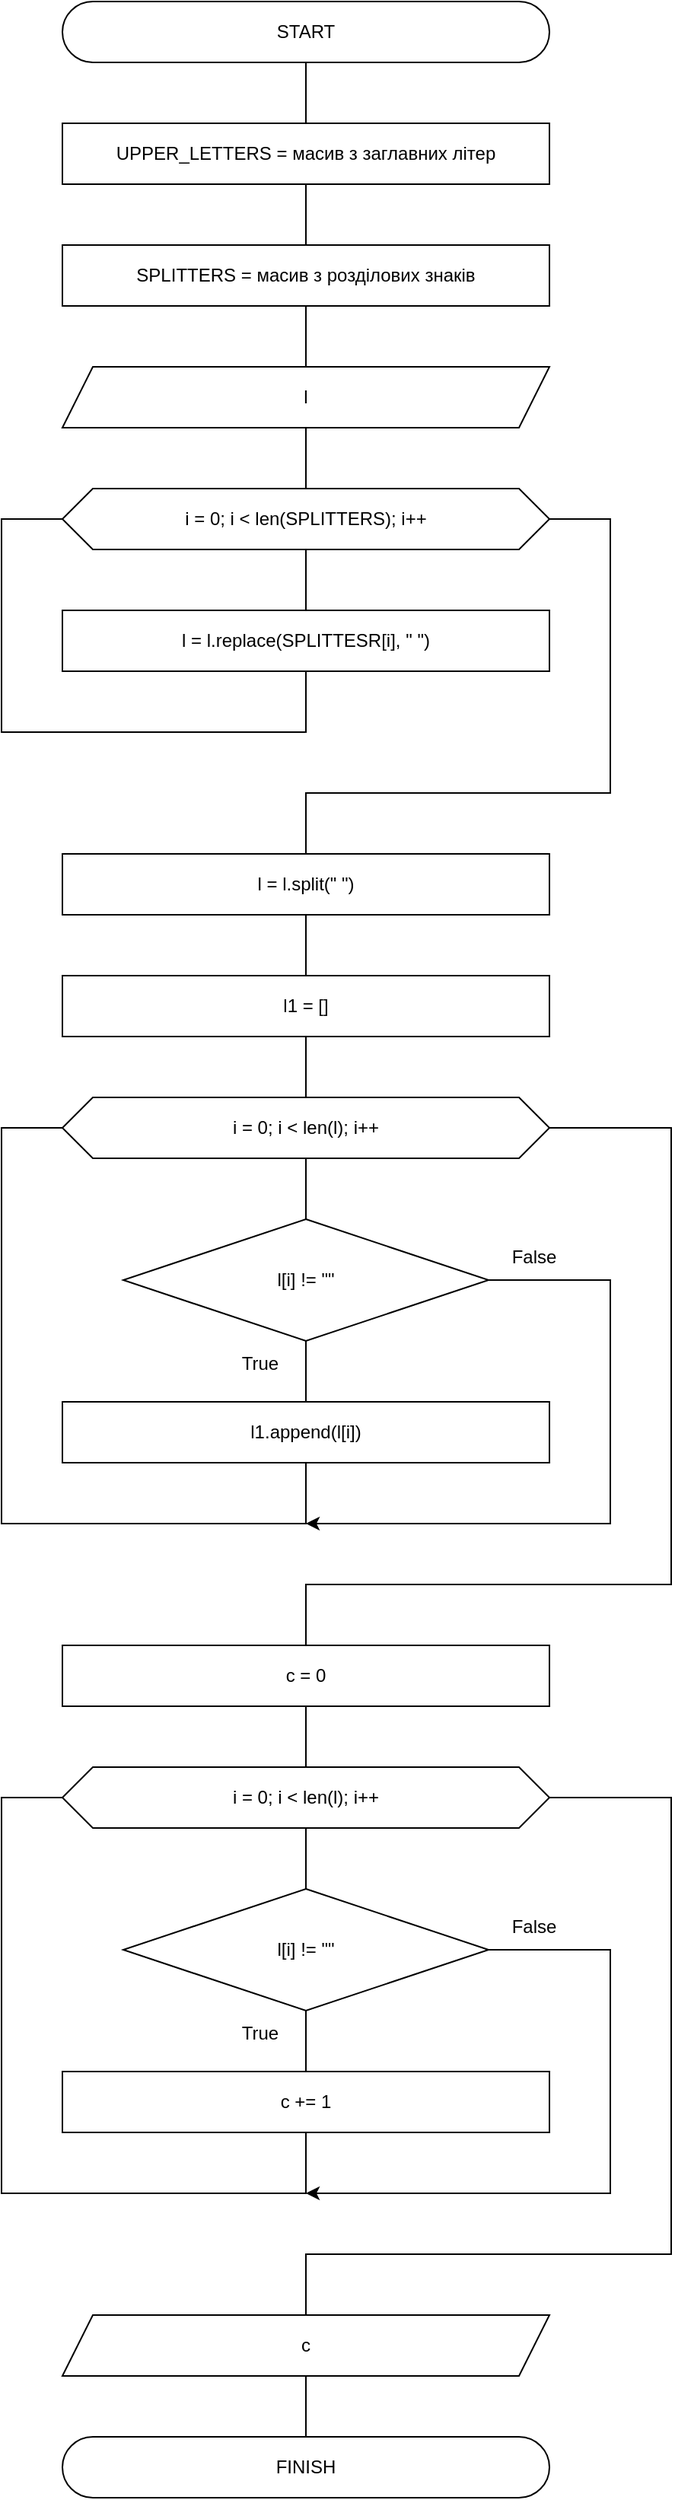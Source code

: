 <mxfile version="20.3.7" type="device"><diagram id="bzex2v3lvvgKD6bk9B68" name="Page-1"><mxGraphModel dx="1038" dy="575" grid="1" gridSize="10" guides="1" tooltips="1" connect="1" arrows="1" fold="1" page="1" pageScale="1" pageWidth="1169" pageHeight="1654" math="0" shadow="0"><root><mxCell id="0"/><mxCell id="1" parent="0"/><mxCell id="TB9lu0K0zWnfUgokkxAQ-1" value="START" style="rounded=1;whiteSpace=wrap;html=1;arcSize=50;" vertex="1" parent="1"><mxGeometry x="280" y="14" width="320" height="40" as="geometry"/></mxCell><mxCell id="TB9lu0K0zWnfUgokkxAQ-2" value="FINISH" style="rounded=1;whiteSpace=wrap;html=1;arcSize=50;" vertex="1" parent="1"><mxGeometry x="280" y="1614" width="320" height="40" as="geometry"/></mxCell><mxCell id="TB9lu0K0zWnfUgokkxAQ-3" value="UPPER_LETTERS = масив з заглавних літер" style="rounded=0;whiteSpace=wrap;html=1;" vertex="1" parent="1"><mxGeometry x="280" y="94" width="320" height="40" as="geometry"/></mxCell><mxCell id="TB9lu0K0zWnfUgokkxAQ-4" value="l" style="shape=parallelogram;perimeter=parallelogramPerimeter;whiteSpace=wrap;html=1;fixedSize=1;" vertex="1" parent="1"><mxGeometry x="280" y="254" width="320" height="40" as="geometry"/></mxCell><mxCell id="TB9lu0K0zWnfUgokkxAQ-5" value="SPLITTERS = масив з розділових знаків" style="rounded=0;whiteSpace=wrap;html=1;" vertex="1" parent="1"><mxGeometry x="280" y="174" width="320" height="40" as="geometry"/></mxCell><mxCell id="TB9lu0K0zWnfUgokkxAQ-6" value="i = 0; i &amp;lt; len(SPLITTERS); i++" style="shape=hexagon;perimeter=hexagonPerimeter2;whiteSpace=wrap;html=1;fixedSize=1;" vertex="1" parent="1"><mxGeometry x="280" y="334" width="320" height="40" as="geometry"/></mxCell><mxCell id="TB9lu0K0zWnfUgokkxAQ-7" value="l = l.replace(SPLITTESR[i], &quot; &quot;)" style="rounded=0;whiteSpace=wrap;html=1;" vertex="1" parent="1"><mxGeometry x="280" y="414" width="320" height="40" as="geometry"/></mxCell><mxCell id="TB9lu0K0zWnfUgokkxAQ-8" value="l1 = []" style="rounded=0;whiteSpace=wrap;html=1;" vertex="1" parent="1"><mxGeometry x="280" y="654" width="320" height="40" as="geometry"/></mxCell><mxCell id="TB9lu0K0zWnfUgokkxAQ-9" value="i = 0; i &amp;lt; len(l); i++" style="shape=hexagon;perimeter=hexagonPerimeter2;whiteSpace=wrap;html=1;fixedSize=1;" vertex="1" parent="1"><mxGeometry x="280" y="734" width="320" height="40" as="geometry"/></mxCell><mxCell id="TB9lu0K0zWnfUgokkxAQ-10" value="l = l.split(&quot; &quot;)" style="rounded=0;whiteSpace=wrap;html=1;" vertex="1" parent="1"><mxGeometry x="280" y="574" width="320" height="40" as="geometry"/></mxCell><mxCell id="TB9lu0K0zWnfUgokkxAQ-11" value="l[i] != &quot;&quot;" style="rhombus;whiteSpace=wrap;html=1;" vertex="1" parent="1"><mxGeometry x="320" y="814" width="240" height="80" as="geometry"/></mxCell><mxCell id="TB9lu0K0zWnfUgokkxAQ-12" value="True" style="text;html=1;strokeColor=none;fillColor=none;align=center;verticalAlign=middle;whiteSpace=wrap;rounded=0;" vertex="1" parent="1"><mxGeometry x="380" y="894" width="60" height="30" as="geometry"/></mxCell><mxCell id="TB9lu0K0zWnfUgokkxAQ-13" value="False" style="text;html=1;strokeColor=none;fillColor=none;align=center;verticalAlign=middle;whiteSpace=wrap;rounded=0;" vertex="1" parent="1"><mxGeometry x="560" y="824" width="60" height="30" as="geometry"/></mxCell><mxCell id="TB9lu0K0zWnfUgokkxAQ-14" value="l1.append(l[i])" style="rounded=0;whiteSpace=wrap;html=1;" vertex="1" parent="1"><mxGeometry x="280" y="934" width="320" height="40" as="geometry"/></mxCell><mxCell id="TB9lu0K0zWnfUgokkxAQ-15" value="c = 0" style="rounded=0;whiteSpace=wrap;html=1;" vertex="1" parent="1"><mxGeometry x="280" y="1094" width="320" height="40" as="geometry"/></mxCell><mxCell id="TB9lu0K0zWnfUgokkxAQ-16" value="i = 0; i &amp;lt; len(l); i++" style="shape=hexagon;perimeter=hexagonPerimeter2;whiteSpace=wrap;html=1;fixedSize=1;" vertex="1" parent="1"><mxGeometry x="280" y="1174" width="320" height="40" as="geometry"/></mxCell><mxCell id="TB9lu0K0zWnfUgokkxAQ-17" value="l[i] != &quot;&quot;" style="rhombus;whiteSpace=wrap;html=1;" vertex="1" parent="1"><mxGeometry x="320" y="1254" width="240" height="80" as="geometry"/></mxCell><mxCell id="TB9lu0K0zWnfUgokkxAQ-18" value="True" style="text;html=1;strokeColor=none;fillColor=none;align=center;verticalAlign=middle;whiteSpace=wrap;rounded=0;" vertex="1" parent="1"><mxGeometry x="380" y="1334" width="60" height="30" as="geometry"/></mxCell><mxCell id="TB9lu0K0zWnfUgokkxAQ-19" value="False" style="text;html=1;strokeColor=none;fillColor=none;align=center;verticalAlign=middle;whiteSpace=wrap;rounded=0;" vertex="1" parent="1"><mxGeometry x="560" y="1264" width="60" height="30" as="geometry"/></mxCell><mxCell id="TB9lu0K0zWnfUgokkxAQ-20" value="c += 1" style="rounded=0;whiteSpace=wrap;html=1;" vertex="1" parent="1"><mxGeometry x="280" y="1374" width="320" height="40" as="geometry"/></mxCell><mxCell id="TB9lu0K0zWnfUgokkxAQ-21" value="c" style="shape=parallelogram;perimeter=parallelogramPerimeter;whiteSpace=wrap;html=1;fixedSize=1;" vertex="1" parent="1"><mxGeometry x="280" y="1534" width="320" height="40" as="geometry"/></mxCell><mxCell id="TB9lu0K0zWnfUgokkxAQ-22" value="" style="endArrow=none;html=1;rounded=0;entryX=0.5;entryY=1;entryDx=0;entryDy=0;exitX=0.5;exitY=0;exitDx=0;exitDy=0;" edge="1" parent="1" source="TB9lu0K0zWnfUgokkxAQ-3" target="TB9lu0K0zWnfUgokkxAQ-1"><mxGeometry width="50" height="50" relative="1" as="geometry"><mxPoint x="820" y="64" as="sourcePoint"/><mxPoint x="870" y="14" as="targetPoint"/></mxGeometry></mxCell><mxCell id="TB9lu0K0zWnfUgokkxAQ-23" value="" style="endArrow=classic;html=1;rounded=0;exitX=1;exitY=0.5;exitDx=0;exitDy=0;" edge="1" parent="1" source="TB9lu0K0zWnfUgokkxAQ-11"><mxGeometry width="50" height="50" relative="1" as="geometry"><mxPoint x="870" y="614" as="sourcePoint"/><mxPoint x="440" y="1014" as="targetPoint"/><Array as="points"><mxPoint x="640" y="854"/><mxPoint x="640" y="1014"/></Array></mxGeometry></mxCell><mxCell id="TB9lu0K0zWnfUgokkxAQ-25" value="" style="endArrow=none;html=1;rounded=0;entryX=0.5;entryY=1;entryDx=0;entryDy=0;exitX=0.5;exitY=0;exitDx=0;exitDy=0;" edge="1" parent="1" source="TB9lu0K0zWnfUgokkxAQ-5" target="TB9lu0K0zWnfUgokkxAQ-3"><mxGeometry width="50" height="50" relative="1" as="geometry"><mxPoint x="830" y="74" as="sourcePoint"/><mxPoint x="880" y="24" as="targetPoint"/></mxGeometry></mxCell><mxCell id="TB9lu0K0zWnfUgokkxAQ-26" value="" style="endArrow=none;html=1;rounded=0;entryX=0.5;entryY=1;entryDx=0;entryDy=0;exitX=0.5;exitY=0;exitDx=0;exitDy=0;" edge="1" parent="1" source="TB9lu0K0zWnfUgokkxAQ-4" target="TB9lu0K0zWnfUgokkxAQ-5"><mxGeometry width="50" height="50" relative="1" as="geometry"><mxPoint x="840" y="84" as="sourcePoint"/><mxPoint x="890" y="34" as="targetPoint"/></mxGeometry></mxCell><mxCell id="TB9lu0K0zWnfUgokkxAQ-27" value="" style="endArrow=none;html=1;rounded=0;entryX=0.5;entryY=1;entryDx=0;entryDy=0;exitX=0.5;exitY=0;exitDx=0;exitDy=0;" edge="1" parent="1" source="TB9lu0K0zWnfUgokkxAQ-6" target="TB9lu0K0zWnfUgokkxAQ-4"><mxGeometry width="50" height="50" relative="1" as="geometry"><mxPoint x="850" y="94" as="sourcePoint"/><mxPoint x="900" y="44" as="targetPoint"/></mxGeometry></mxCell><mxCell id="TB9lu0K0zWnfUgokkxAQ-28" value="" style="endArrow=none;html=1;rounded=0;entryX=0.5;entryY=1;entryDx=0;entryDy=0;exitX=0.5;exitY=0;exitDx=0;exitDy=0;" edge="1" parent="1" source="TB9lu0K0zWnfUgokkxAQ-7" target="TB9lu0K0zWnfUgokkxAQ-6"><mxGeometry width="50" height="50" relative="1" as="geometry"><mxPoint x="860" y="104" as="sourcePoint"/><mxPoint x="910" y="54" as="targetPoint"/></mxGeometry></mxCell><mxCell id="TB9lu0K0zWnfUgokkxAQ-29" value="" style="endArrow=none;html=1;rounded=0;entryX=0.5;entryY=1;entryDx=0;entryDy=0;exitX=0;exitY=0.5;exitDx=0;exitDy=0;" edge="1" parent="1" source="TB9lu0K0zWnfUgokkxAQ-6" target="TB9lu0K0zWnfUgokkxAQ-7"><mxGeometry width="50" height="50" relative="1" as="geometry"><mxPoint x="870" y="114" as="sourcePoint"/><mxPoint x="920" y="64" as="targetPoint"/><Array as="points"><mxPoint x="240" y="354"/><mxPoint x="240" y="494"/><mxPoint x="440" y="494"/></Array></mxGeometry></mxCell><mxCell id="TB9lu0K0zWnfUgokkxAQ-30" value="" style="endArrow=none;html=1;rounded=0;entryX=0.5;entryY=1;entryDx=0;entryDy=0;exitX=0.5;exitY=0;exitDx=0;exitDy=0;" edge="1" parent="1" source="TB9lu0K0zWnfUgokkxAQ-9" target="TB9lu0K0zWnfUgokkxAQ-8"><mxGeometry width="50" height="50" relative="1" as="geometry"><mxPoint x="840" y="654" as="sourcePoint"/><mxPoint x="890" y="604" as="targetPoint"/></mxGeometry></mxCell><mxCell id="TB9lu0K0zWnfUgokkxAQ-31" value="" style="endArrow=none;html=1;rounded=0;entryX=0.5;entryY=1;entryDx=0;entryDy=0;exitX=0.5;exitY=0;exitDx=0;exitDy=0;" edge="1" parent="1" source="TB9lu0K0zWnfUgokkxAQ-11" target="TB9lu0K0zWnfUgokkxAQ-9"><mxGeometry width="50" height="50" relative="1" as="geometry"><mxPoint x="850" y="664" as="sourcePoint"/><mxPoint x="900" y="614" as="targetPoint"/></mxGeometry></mxCell><mxCell id="TB9lu0K0zWnfUgokkxAQ-32" value="" style="endArrow=none;html=1;rounded=0;exitX=1;exitY=0;exitDx=0;exitDy=0;entryX=0.5;entryY=0;entryDx=0;entryDy=0;" edge="1" parent="1" source="TB9lu0K0zWnfUgokkxAQ-12" target="TB9lu0K0zWnfUgokkxAQ-14"><mxGeometry width="50" height="50" relative="1" as="geometry"><mxPoint x="870" y="674" as="sourcePoint"/><mxPoint x="910" y="624" as="targetPoint"/></mxGeometry></mxCell><mxCell id="TB9lu0K0zWnfUgokkxAQ-33" value="" style="endArrow=none;html=1;rounded=0;exitX=0.5;exitY=1;exitDx=0;exitDy=0;entryX=0;entryY=0.5;entryDx=0;entryDy=0;" edge="1" parent="1" source="TB9lu0K0zWnfUgokkxAQ-14" target="TB9lu0K0zWnfUgokkxAQ-9"><mxGeometry width="50" height="50" relative="1" as="geometry"><mxPoint x="870" y="684" as="sourcePoint"/><mxPoint x="110" y="874" as="targetPoint"/><Array as="points"><mxPoint x="440" y="1014"/><mxPoint x="240" y="1014"/><mxPoint x="240" y="754"/></Array></mxGeometry></mxCell><mxCell id="TB9lu0K0zWnfUgokkxAQ-34" value="" style="endArrow=none;html=1;rounded=0;exitX=1;exitY=0.5;exitDx=0;exitDy=0;entryX=0.5;entryY=0;entryDx=0;entryDy=0;" edge="1" parent="1" source="TB9lu0K0zWnfUgokkxAQ-9" target="TB9lu0K0zWnfUgokkxAQ-15"><mxGeometry width="50" height="50" relative="1" as="geometry"><mxPoint x="880" y="694" as="sourcePoint"/><mxPoint x="930" y="644" as="targetPoint"/><Array as="points"><mxPoint x="680" y="754"/><mxPoint x="680" y="1054"/><mxPoint x="440" y="1054"/></Array></mxGeometry></mxCell><mxCell id="TB9lu0K0zWnfUgokkxAQ-35" value="" style="endArrow=none;html=1;rounded=0;entryX=0.5;entryY=1;entryDx=0;entryDy=0;exitX=0.5;exitY=0;exitDx=0;exitDy=0;" edge="1" parent="1" source="TB9lu0K0zWnfUgokkxAQ-8" target="TB9lu0K0zWnfUgokkxAQ-10"><mxGeometry width="50" height="50" relative="1" as="geometry"><mxPoint x="890" y="704" as="sourcePoint"/><mxPoint x="940" y="654" as="targetPoint"/></mxGeometry></mxCell><mxCell id="TB9lu0K0zWnfUgokkxAQ-36" value="" style="endArrow=none;html=1;rounded=0;entryX=1;entryY=0.5;entryDx=0;entryDy=0;exitX=0.5;exitY=0;exitDx=0;exitDy=0;" edge="1" parent="1" source="TB9lu0K0zWnfUgokkxAQ-10" target="TB9lu0K0zWnfUgokkxAQ-6"><mxGeometry width="50" height="50" relative="1" as="geometry"><mxPoint x="940" y="184" as="sourcePoint"/><mxPoint x="990" y="134" as="targetPoint"/><Array as="points"><mxPoint x="440" y="534"/><mxPoint x="640" y="534"/><mxPoint x="640" y="354"/></Array></mxGeometry></mxCell><mxCell id="TB9lu0K0zWnfUgokkxAQ-37" value="" style="endArrow=classic;html=1;rounded=0;exitX=1;exitY=0.5;exitDx=0;exitDy=0;" edge="1" parent="1" source="TB9lu0K0zWnfUgokkxAQ-17"><mxGeometry width="50" height="50" relative="1" as="geometry"><mxPoint x="780" y="1094" as="sourcePoint"/><mxPoint x="440" y="1454" as="targetPoint"/><Array as="points"><mxPoint x="640" y="1294"/><mxPoint x="640" y="1454"/></Array></mxGeometry></mxCell><mxCell id="TB9lu0K0zWnfUgokkxAQ-38" value="" style="endArrow=none;html=1;rounded=0;exitX=0.5;exitY=1;exitDx=0;exitDy=0;entryX=0.5;entryY=0;entryDx=0;entryDy=0;" edge="1" parent="1" source="TB9lu0K0zWnfUgokkxAQ-15" target="TB9lu0K0zWnfUgokkxAQ-16"><mxGeometry width="50" height="50" relative="1" as="geometry"><mxPoint x="750" y="1094" as="sourcePoint"/><mxPoint x="800" y="1044" as="targetPoint"/></mxGeometry></mxCell><mxCell id="TB9lu0K0zWnfUgokkxAQ-39" value="" style="endArrow=none;html=1;rounded=0;exitX=0.5;exitY=1;exitDx=0;exitDy=0;entryX=0.5;entryY=0;entryDx=0;entryDy=0;" edge="1" parent="1" source="TB9lu0K0zWnfUgokkxAQ-16" target="TB9lu0K0zWnfUgokkxAQ-17"><mxGeometry width="50" height="50" relative="1" as="geometry"><mxPoint x="760" y="1104" as="sourcePoint"/><mxPoint x="810" y="1054" as="targetPoint"/></mxGeometry></mxCell><mxCell id="TB9lu0K0zWnfUgokkxAQ-40" value="" style="endArrow=none;html=1;rounded=0;exitX=1;exitY=0;exitDx=0;exitDy=0;entryX=0.5;entryY=0;entryDx=0;entryDy=0;" edge="1" parent="1" source="TB9lu0K0zWnfUgokkxAQ-18" target="TB9lu0K0zWnfUgokkxAQ-20"><mxGeometry width="50" height="50" relative="1" as="geometry"><mxPoint x="770" y="1114" as="sourcePoint"/><mxPoint x="820" y="1064" as="targetPoint"/></mxGeometry></mxCell><mxCell id="TB9lu0K0zWnfUgokkxAQ-41" value="" style="endArrow=none;html=1;rounded=0;entryX=0.5;entryY=1;entryDx=0;entryDy=0;exitX=0;exitY=0.5;exitDx=0;exitDy=0;" edge="1" parent="1" source="TB9lu0K0zWnfUgokkxAQ-16" target="TB9lu0K0zWnfUgokkxAQ-20"><mxGeometry width="50" height="50" relative="1" as="geometry"><mxPoint x="780" y="1124" as="sourcePoint"/><mxPoint x="830" y="1074" as="targetPoint"/><Array as="points"><mxPoint x="240" y="1194"/><mxPoint x="240" y="1454"/><mxPoint x="440" y="1454"/></Array></mxGeometry></mxCell><mxCell id="TB9lu0K0zWnfUgokkxAQ-42" value="" style="endArrow=none;html=1;rounded=0;exitX=1;exitY=0.5;exitDx=0;exitDy=0;entryX=0.5;entryY=0;entryDx=0;entryDy=0;" edge="1" parent="1" source="TB9lu0K0zWnfUgokkxAQ-16" target="TB9lu0K0zWnfUgokkxAQ-21"><mxGeometry width="50" height="50" relative="1" as="geometry"><mxPoint x="790" y="1134" as="sourcePoint"/><mxPoint x="840" y="1084" as="targetPoint"/><Array as="points"><mxPoint x="680" y="1194"/><mxPoint x="680" y="1494"/><mxPoint x="440" y="1494"/></Array></mxGeometry></mxCell><mxCell id="TB9lu0K0zWnfUgokkxAQ-43" value="" style="endArrow=none;html=1;rounded=0;entryX=0.5;entryY=1;entryDx=0;entryDy=0;exitX=0.5;exitY=0;exitDx=0;exitDy=0;" edge="1" parent="1" source="TB9lu0K0zWnfUgokkxAQ-2" target="TB9lu0K0zWnfUgokkxAQ-21"><mxGeometry width="50" height="50" relative="1" as="geometry"><mxPoint x="800" y="1144" as="sourcePoint"/><mxPoint x="850" y="1094" as="targetPoint"/></mxGeometry></mxCell></root></mxGraphModel></diagram></mxfile>